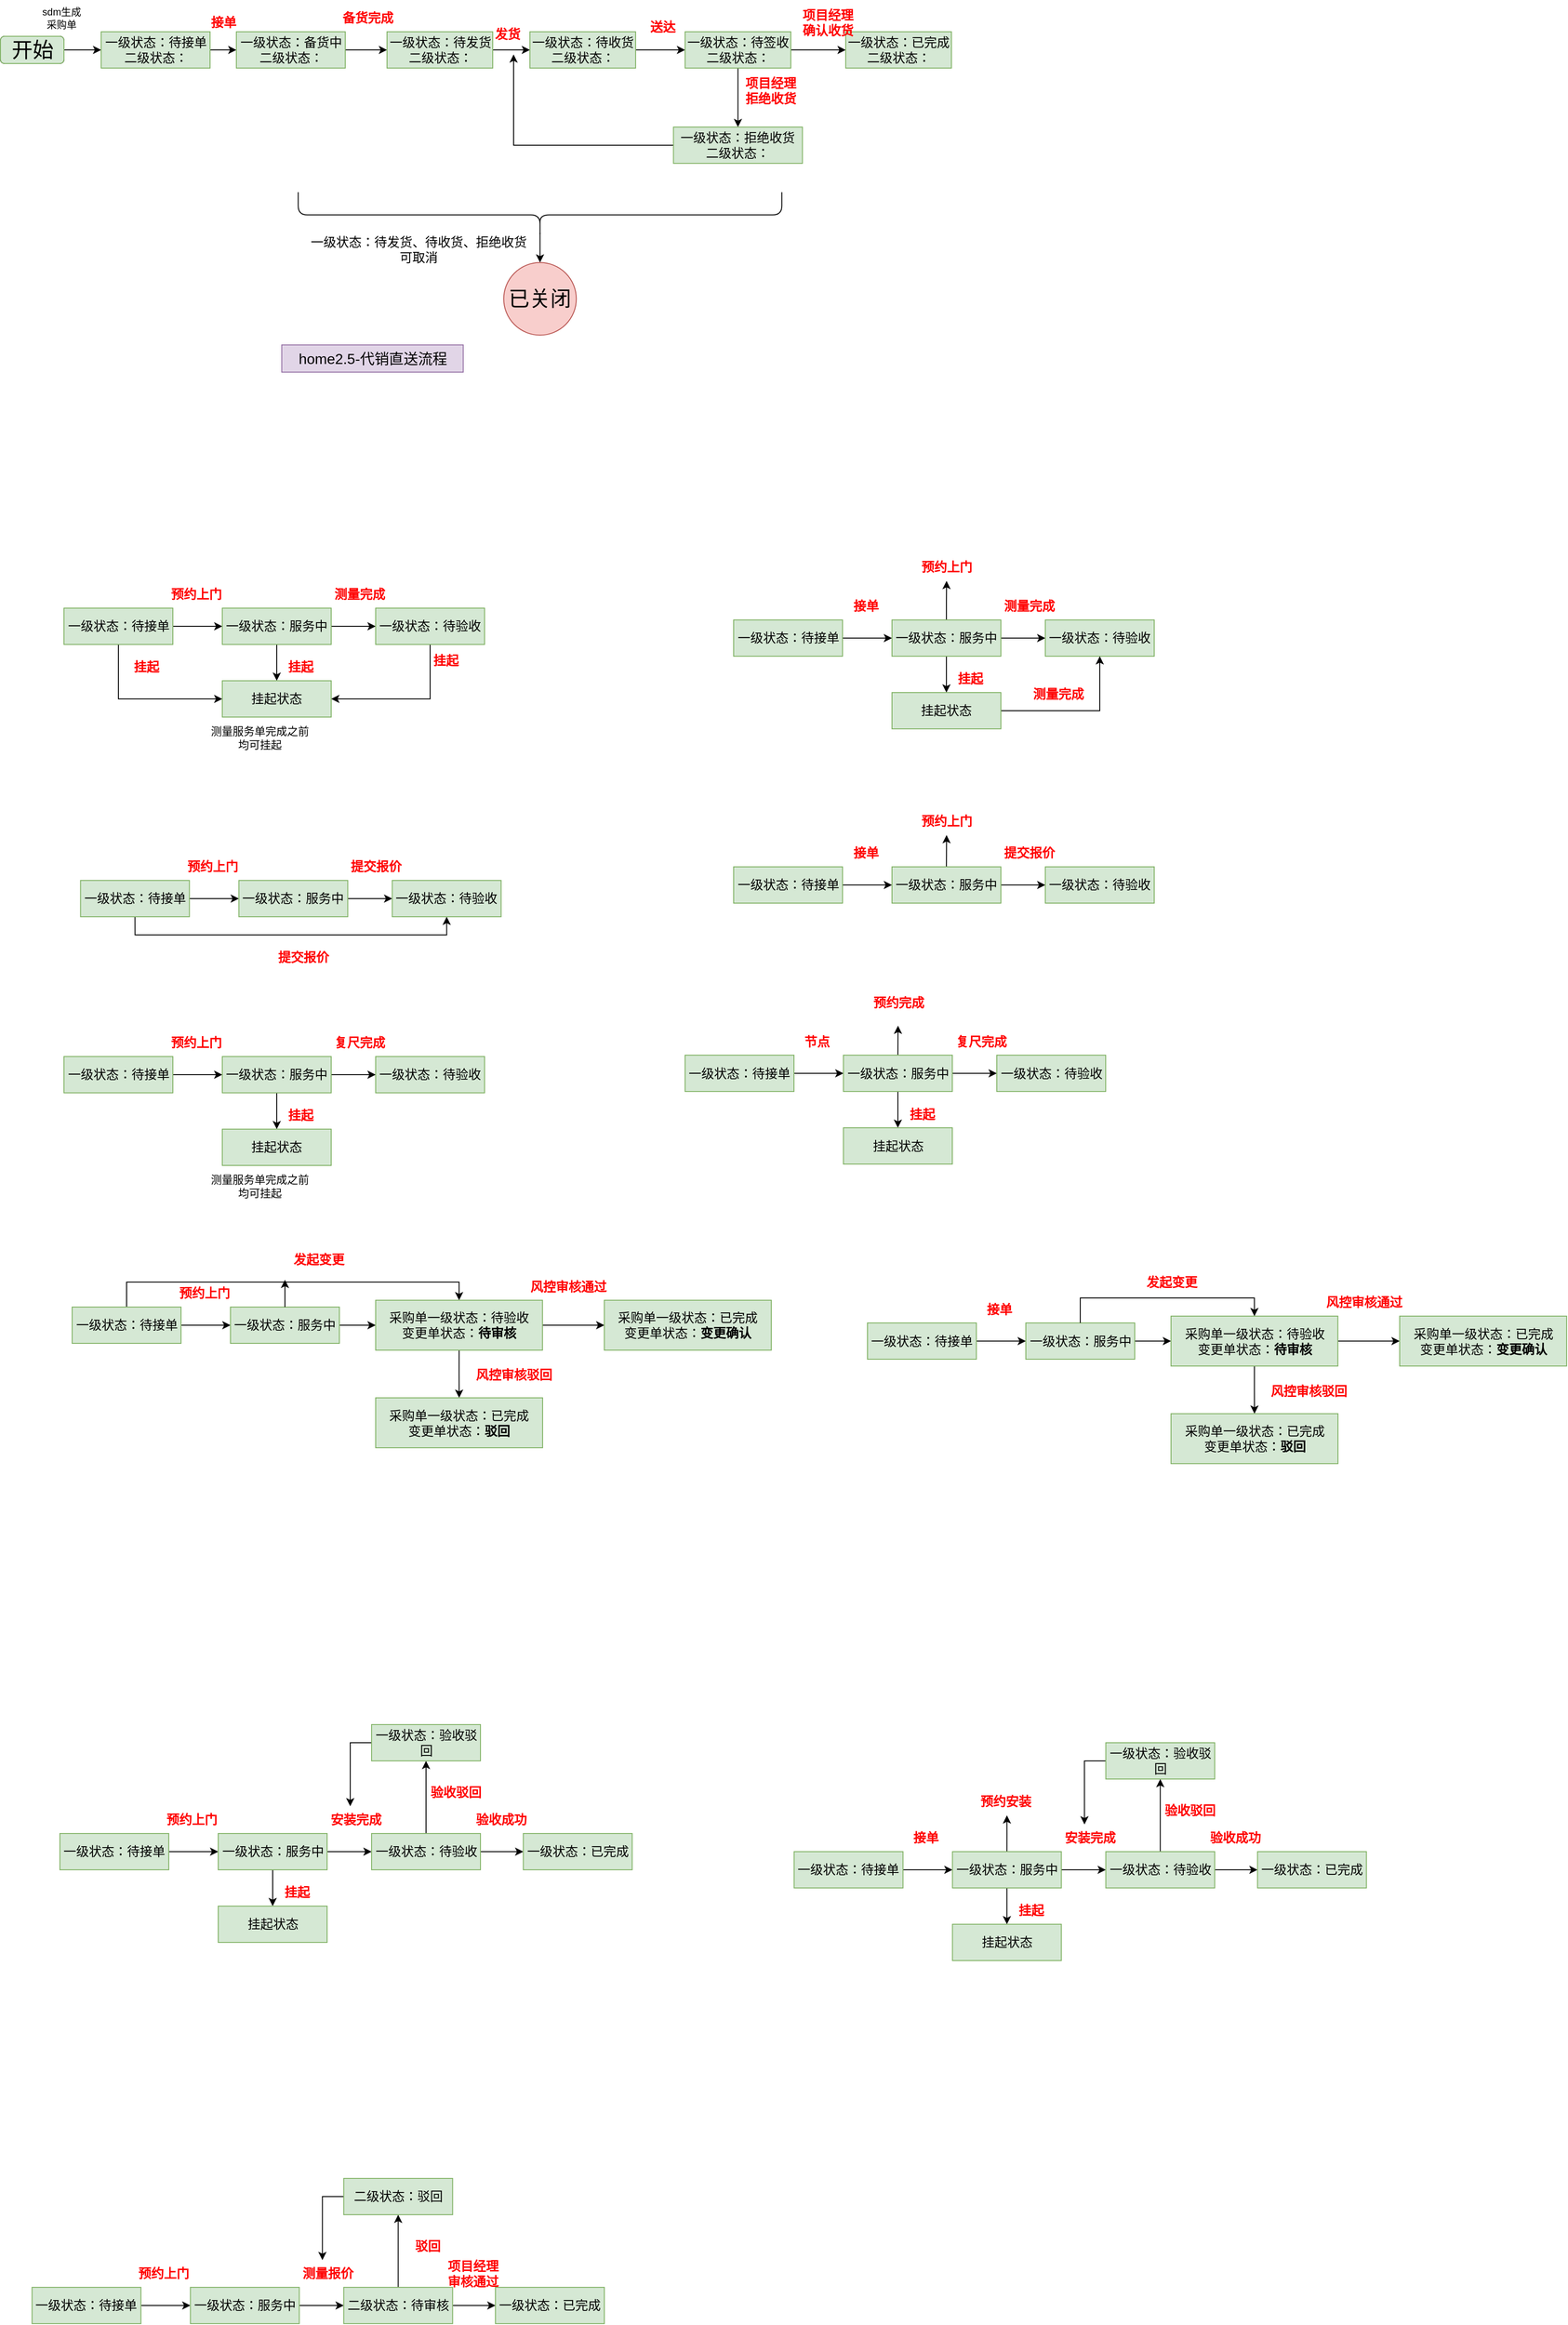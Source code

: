 <mxfile version="22.0.8" type="github">
  <diagram name="第 1 页" id="fag1-L5ulHnRwEk2MGX6">
    <mxGraphModel dx="2032" dy="-500" grid="1" gridSize="10" guides="1" tooltips="1" connect="1" arrows="1" fold="1" page="1" pageScale="1" pageWidth="827" pageHeight="1169" math="0" shadow="0">
      <root>
        <mxCell id="0" />
        <mxCell id="1" parent="0" />
        <mxCell id="21ydrOUmSF8WkzqlIm3v-1" style="edgeStyle=orthogonalEdgeStyle;rounded=0;orthogonalLoop=1;jettySize=auto;html=1;exitX=1;exitY=0.5;exitDx=0;exitDy=0;fontSize=23;" parent="1" source="21ydrOUmSF8WkzqlIm3v-2" target="21ydrOUmSF8WkzqlIm3v-17" edge="1">
          <mxGeometry relative="1" as="geometry">
            <mxPoint x="-105.5" y="2235" as="targetPoint" />
          </mxGeometry>
        </mxCell>
        <mxCell id="21ydrOUmSF8WkzqlIm3v-2" value="&lt;font style=&quot;font-size: 23px;&quot;&gt;开始&lt;/font&gt;" style="rounded=1;whiteSpace=wrap;html=1;" parent="1" vertex="1">
          <mxGeometry x="-205.5" y="2220" width="70" height="30" as="geometry" />
        </mxCell>
        <mxCell id="21ydrOUmSF8WkzqlIm3v-3" value="sdm生成&lt;br&gt;采购单" style="text;html=1;strokeColor=none;fillColor=none;align=center;verticalAlign=middle;whiteSpace=wrap;rounded=0;fontSize=11;" parent="1" vertex="1">
          <mxGeometry x="-168.25" y="2185" width="60" height="30" as="geometry" />
        </mxCell>
        <mxCell id="21ydrOUmSF8WkzqlIm3v-4" value="&lt;font color=&quot;#ff0000&quot; style=&quot;font-size: 14px;&quot;&gt;&lt;b&gt;接单&lt;/b&gt;&lt;/font&gt;" style="text;html=1;align=center;verticalAlign=middle;resizable=0;points=[];autosize=1;strokeColor=none;fillColor=none;fontSize=11;" parent="1" vertex="1">
          <mxGeometry x="14.5" y="2190" width="50" height="30" as="geometry" />
        </mxCell>
        <mxCell id="21ydrOUmSF8WkzqlIm3v-10" style="edgeStyle=orthogonalEdgeStyle;rounded=0;orthogonalLoop=1;jettySize=auto;html=1;exitX=0.1;exitY=0.5;exitDx=0;exitDy=0;exitPerimeter=0;entryX=0.5;entryY=0;entryDx=0;entryDy=0;fontSize=14;" parent="1" source="21ydrOUmSF8WkzqlIm3v-11" target="21ydrOUmSF8WkzqlIm3v-12" edge="1">
          <mxGeometry relative="1" as="geometry" />
        </mxCell>
        <mxCell id="21ydrOUmSF8WkzqlIm3v-11" value="" style="shape=curlyBracket;whiteSpace=wrap;html=1;rounded=1;fontSize=14;rotation=-90;" parent="1" vertex="1">
          <mxGeometry x="364.13" y="2150.25" width="50" height="533" as="geometry" />
        </mxCell>
        <mxCell id="21ydrOUmSF8WkzqlIm3v-12" value="已关闭" style="ellipse;whiteSpace=wrap;html=1;aspect=fixed;fontSize=23;fillColor=#f8cecc;strokeColor=#b85450;" parent="1" vertex="1">
          <mxGeometry x="349.13" y="2469.25" width="80" height="80" as="geometry" />
        </mxCell>
        <mxCell id="21ydrOUmSF8WkzqlIm3v-13" value="一级状态：待发货、待收货、拒绝收货&lt;br&gt;可取消" style="text;html=1;align=center;verticalAlign=middle;resizable=0;points=[];autosize=1;strokeColor=none;fillColor=none;fontSize=14;" parent="1" vertex="1">
          <mxGeometry x="124.5" y="2430" width="260" height="50" as="geometry" />
        </mxCell>
        <mxCell id="21ydrOUmSF8WkzqlIm3v-14" value="&lt;font style=&quot;font-size: 23px;&quot;&gt;开始&lt;/font&gt;" style="rounded=1;whiteSpace=wrap;html=1;fillColor=#d5e8d4;strokeColor=#82b366;" parent="1" vertex="1">
          <mxGeometry x="-205.5" y="2220" width="70" height="30" as="geometry" />
        </mxCell>
        <mxCell id="21ydrOUmSF8WkzqlIm3v-15" value="&lt;font style=&quot;font-size: 16px;&quot;&gt;home2.5-代销直送流程&lt;/font&gt;" style="text;html=1;strokeColor=#9673a6;fillColor=#e1d5e7;align=center;verticalAlign=middle;whiteSpace=wrap;rounded=0;" parent="1" vertex="1">
          <mxGeometry x="104.5" y="2560" width="200" height="30" as="geometry" />
        </mxCell>
        <mxCell id="21ydrOUmSF8WkzqlIm3v-16" style="edgeStyle=orthogonalEdgeStyle;rounded=0;orthogonalLoop=1;jettySize=auto;html=1;exitX=1;exitY=0.5;exitDx=0;exitDy=0;" parent="1" source="21ydrOUmSF8WkzqlIm3v-17" target="21ydrOUmSF8WkzqlIm3v-60" edge="1">
          <mxGeometry relative="1" as="geometry">
            <mxPoint x="54.25" y="2235" as="targetPoint" />
          </mxGeometry>
        </mxCell>
        <mxCell id="21ydrOUmSF8WkzqlIm3v-17" value="&lt;font style=&quot;font-size: 14px;&quot;&gt;一级状态：待接单&lt;br&gt;二级状态：&lt;/font&gt;" style="rounded=0;whiteSpace=wrap;html=1;fillColor=#d5e8d4;strokeColor=#82b366;" parent="1" vertex="1">
          <mxGeometry x="-94.5" y="2215" width="120" height="40" as="geometry" />
        </mxCell>
        <mxCell id="21ydrOUmSF8WkzqlIm3v-19" style="edgeStyle=orthogonalEdgeStyle;rounded=0;orthogonalLoop=1;jettySize=auto;html=1;" parent="1" source="21ydrOUmSF8WkzqlIm3v-60" target="21ydrOUmSF8WkzqlIm3v-23" edge="1">
          <mxGeometry relative="1" as="geometry">
            <mxPoint x="191.75" y="2235" as="sourcePoint" />
          </mxGeometry>
        </mxCell>
        <mxCell id="21ydrOUmSF8WkzqlIm3v-22" style="edgeStyle=orthogonalEdgeStyle;rounded=0;orthogonalLoop=1;jettySize=auto;html=1;exitX=1;exitY=0.5;exitDx=0;exitDy=0;" parent="1" source="21ydrOUmSF8WkzqlIm3v-23" target="21ydrOUmSF8WkzqlIm3v-25" edge="1">
          <mxGeometry relative="1" as="geometry" />
        </mxCell>
        <mxCell id="21ydrOUmSF8WkzqlIm3v-23" value="&lt;font style=&quot;font-size: 14px;&quot;&gt;一级状态：待发货&lt;br&gt;二级状态：&lt;/font&gt;" style="rounded=0;whiteSpace=wrap;html=1;fillColor=#d5e8d4;strokeColor=#82b366;" parent="1" vertex="1">
          <mxGeometry x="220.5" y="2215" width="116.5" height="40" as="geometry" />
        </mxCell>
        <mxCell id="21ydrOUmSF8WkzqlIm3v-24" style="edgeStyle=orthogonalEdgeStyle;rounded=0;orthogonalLoop=1;jettySize=auto;html=1;exitX=1;exitY=0.5;exitDx=0;exitDy=0;entryX=0;entryY=0.5;entryDx=0;entryDy=0;" parent="1" source="21ydrOUmSF8WkzqlIm3v-25" target="21ydrOUmSF8WkzqlIm3v-38" edge="1">
          <mxGeometry relative="1" as="geometry">
            <mxPoint x="528.63" y="2235" as="targetPoint" />
          </mxGeometry>
        </mxCell>
        <mxCell id="21ydrOUmSF8WkzqlIm3v-25" value="&lt;font style=&quot;font-size: 14px;&quot;&gt;一级状态：待收货&lt;br&gt;二级状态：&lt;/font&gt;" style="rounded=0;whiteSpace=wrap;html=1;fillColor=#d5e8d4;strokeColor=#82b366;" parent="1" vertex="1">
          <mxGeometry x="378" y="2215" width="116.5" height="40" as="geometry" />
        </mxCell>
        <mxCell id="21ydrOUmSF8WkzqlIm3v-27" value="&lt;font color=&quot;#ff0000&quot;&gt;&lt;span style=&quot;font-size: 14px;&quot;&gt;&lt;b&gt;发货&lt;/b&gt;&lt;/span&gt;&lt;/font&gt;" style="text;html=1;align=center;verticalAlign=middle;resizable=0;points=[];autosize=1;strokeColor=none;fillColor=none;fontSize=11;" parent="1" vertex="1">
          <mxGeometry x="328" y="2203" width="50" height="30" as="geometry" />
        </mxCell>
        <mxCell id="21ydrOUmSF8WkzqlIm3v-35" value="&lt;font color=&quot;#ff0000&quot;&gt;&lt;span style=&quot;font-size: 14px;&quot;&gt;&lt;b&gt;送达&lt;/b&gt;&lt;/span&gt;&lt;/font&gt;" style="text;html=1;align=center;verticalAlign=middle;resizable=0;points=[];autosize=1;strokeColor=none;fillColor=none;fontSize=11;" parent="1" vertex="1">
          <mxGeometry x="499" y="2195" width="50" height="30" as="geometry" />
        </mxCell>
        <mxCell id="21ydrOUmSF8WkzqlIm3v-36" style="edgeStyle=orthogonalEdgeStyle;rounded=0;orthogonalLoop=1;jettySize=auto;html=1;exitX=1;exitY=0.5;exitDx=0;exitDy=0;" parent="1" source="21ydrOUmSF8WkzqlIm3v-38" target="21ydrOUmSF8WkzqlIm3v-40" edge="1">
          <mxGeometry relative="1" as="geometry" />
        </mxCell>
        <mxCell id="21ydrOUmSF8WkzqlIm3v-37" style="edgeStyle=orthogonalEdgeStyle;rounded=0;orthogonalLoop=1;jettySize=auto;html=1;exitX=0.5;exitY=1;exitDx=0;exitDy=0;entryX=0.5;entryY=0;entryDx=0;entryDy=0;" parent="1" source="21ydrOUmSF8WkzqlIm3v-38" target="21ydrOUmSF8WkzqlIm3v-43" edge="1">
          <mxGeometry relative="1" as="geometry" />
        </mxCell>
        <mxCell id="21ydrOUmSF8WkzqlIm3v-38" value="&lt;font style=&quot;font-size: 14px;&quot;&gt;一级状态：待签收&lt;br&gt;二级状态：&lt;/font&gt;" style="rounded=0;whiteSpace=wrap;html=1;fillColor=#d5e8d4;strokeColor=#82b366;" parent="1" vertex="1">
          <mxGeometry x="549" y="2215" width="116.5" height="40" as="geometry" />
        </mxCell>
        <mxCell id="21ydrOUmSF8WkzqlIm3v-40" value="&lt;font style=&quot;font-size: 14px;&quot;&gt;一级状态：已完成&lt;br&gt;二级状态：&lt;/font&gt;" style="rounded=0;whiteSpace=wrap;html=1;fillColor=#d5e8d4;strokeColor=#82b366;" parent="1" vertex="1">
          <mxGeometry x="726" y="2215" width="116.5" height="40" as="geometry" />
        </mxCell>
        <mxCell id="21ydrOUmSF8WkzqlIm3v-41" value="&lt;font color=&quot;#ff0000&quot;&gt;&lt;span style=&quot;font-size: 14px;&quot;&gt;&lt;b&gt;项目经理&lt;br&gt;确认收货&lt;/b&gt;&lt;/span&gt;&lt;/font&gt;" style="text;html=1;align=center;verticalAlign=middle;resizable=0;points=[];autosize=1;strokeColor=none;fillColor=none;fontSize=11;" parent="1" vertex="1">
          <mxGeometry x="665.5" y="2180" width="80" height="50" as="geometry" />
        </mxCell>
        <mxCell id="21ydrOUmSF8WkzqlIm3v-42" style="edgeStyle=orthogonalEdgeStyle;rounded=0;orthogonalLoop=1;jettySize=auto;html=1;exitX=0;exitY=0.5;exitDx=0;exitDy=0;entryX=0.64;entryY=1.233;entryDx=0;entryDy=0;entryPerimeter=0;" parent="1" source="21ydrOUmSF8WkzqlIm3v-43" target="21ydrOUmSF8WkzqlIm3v-27" edge="1">
          <mxGeometry relative="1" as="geometry">
            <mxPoint x="360" y="2250" as="targetPoint" />
            <Array as="points">
              <mxPoint x="360" y="2340" />
            </Array>
          </mxGeometry>
        </mxCell>
        <mxCell id="21ydrOUmSF8WkzqlIm3v-43" value="&lt;font style=&quot;font-size: 14px;&quot;&gt;一级状态：拒绝收货&lt;br&gt;二级状态：&lt;/font&gt;" style="rounded=0;whiteSpace=wrap;html=1;fillColor=#d5e8d4;strokeColor=#82b366;" parent="1" vertex="1">
          <mxGeometry x="536.19" y="2320" width="142.12" height="40" as="geometry" />
        </mxCell>
        <mxCell id="21ydrOUmSF8WkzqlIm3v-44" value="&lt;font color=&quot;#ff0000&quot;&gt;&lt;span style=&quot;font-size: 14px;&quot;&gt;&lt;b&gt;项目经理&lt;br&gt;拒绝收货&lt;/b&gt;&lt;/span&gt;&lt;/font&gt;" style="text;html=1;align=center;verticalAlign=middle;resizable=0;points=[];autosize=1;strokeColor=none;fillColor=none;fontSize=11;" parent="1" vertex="1">
          <mxGeometry x="602.5" y="2255" width="80" height="50" as="geometry" />
        </mxCell>
        <mxCell id="21ydrOUmSF8WkzqlIm3v-60" value="&lt;font style=&quot;font-size: 14px;&quot;&gt;一级状态：备货中&lt;br&gt;二级状态：&lt;/font&gt;" style="rounded=0;whiteSpace=wrap;html=1;fillColor=#d5e8d4;strokeColor=#82b366;" parent="1" vertex="1">
          <mxGeometry x="54.5" y="2215" width="120" height="40" as="geometry" />
        </mxCell>
        <mxCell id="21ydrOUmSF8WkzqlIm3v-62" value="&lt;font color=&quot;#ff0000&quot; style=&quot;font-size: 14px;&quot;&gt;&lt;b&gt;备货完成&lt;/b&gt;&lt;/font&gt;" style="text;html=1;align=center;verticalAlign=middle;resizable=0;points=[];autosize=1;strokeColor=none;fillColor=none;fontSize=11;" parent="1" vertex="1">
          <mxGeometry x="159" y="2185" width="80" height="30" as="geometry" />
        </mxCell>
        <mxCell id="HBuUA2s1ag46Z8bn9MP2-5" style="edgeStyle=orthogonalEdgeStyle;rounded=0;orthogonalLoop=1;jettySize=auto;html=1;exitX=1;exitY=0.5;exitDx=0;exitDy=0;" parent="1" source="HBuUA2s1ag46Z8bn9MP2-2" target="HBuUA2s1ag46Z8bn9MP2-3" edge="1">
          <mxGeometry relative="1" as="geometry" />
        </mxCell>
        <mxCell id="HBuUA2s1ag46Z8bn9MP2-10" style="edgeStyle=orthogonalEdgeStyle;rounded=0;orthogonalLoop=1;jettySize=auto;html=1;exitX=0.5;exitY=1;exitDx=0;exitDy=0;entryX=0;entryY=0.5;entryDx=0;entryDy=0;" parent="1" source="HBuUA2s1ag46Z8bn9MP2-2" target="HBuUA2s1ag46Z8bn9MP2-9" edge="1">
          <mxGeometry relative="1" as="geometry" />
        </mxCell>
        <mxCell id="HBuUA2s1ag46Z8bn9MP2-2" value="&lt;font style=&quot;font-size: 14px;&quot;&gt;一级状态：待接单&lt;br&gt;&lt;/font&gt;" style="rounded=0;whiteSpace=wrap;html=1;fillColor=#d5e8d4;strokeColor=#82b366;" parent="1" vertex="1">
          <mxGeometry x="-135.5" y="2850" width="120" height="40" as="geometry" />
        </mxCell>
        <mxCell id="HBuUA2s1ag46Z8bn9MP2-8" style="edgeStyle=orthogonalEdgeStyle;rounded=0;orthogonalLoop=1;jettySize=auto;html=1;exitX=1;exitY=0.5;exitDx=0;exitDy=0;" parent="1" source="HBuUA2s1ag46Z8bn9MP2-3" target="HBuUA2s1ag46Z8bn9MP2-4" edge="1">
          <mxGeometry relative="1" as="geometry" />
        </mxCell>
        <mxCell id="HBuUA2s1ag46Z8bn9MP2-11" style="edgeStyle=orthogonalEdgeStyle;rounded=0;orthogonalLoop=1;jettySize=auto;html=1;exitX=0.5;exitY=1;exitDx=0;exitDy=0;entryX=0.5;entryY=0;entryDx=0;entryDy=0;" parent="1" source="HBuUA2s1ag46Z8bn9MP2-3" target="HBuUA2s1ag46Z8bn9MP2-9" edge="1">
          <mxGeometry relative="1" as="geometry" />
        </mxCell>
        <mxCell id="HBuUA2s1ag46Z8bn9MP2-3" value="&lt;font style=&quot;font-size: 14px;&quot;&gt;一级状态：服务中&lt;br&gt;&lt;/font&gt;" style="rounded=0;whiteSpace=wrap;html=1;fillColor=#d5e8d4;strokeColor=#82b366;" parent="1" vertex="1">
          <mxGeometry x="39" y="2850" width="120" height="40" as="geometry" />
        </mxCell>
        <mxCell id="HBuUA2s1ag46Z8bn9MP2-12" style="edgeStyle=orthogonalEdgeStyle;rounded=0;orthogonalLoop=1;jettySize=auto;html=1;exitX=0.5;exitY=1;exitDx=0;exitDy=0;entryX=1;entryY=0.5;entryDx=0;entryDy=0;" parent="1" source="HBuUA2s1ag46Z8bn9MP2-4" target="HBuUA2s1ag46Z8bn9MP2-9" edge="1">
          <mxGeometry relative="1" as="geometry" />
        </mxCell>
        <mxCell id="HBuUA2s1ag46Z8bn9MP2-4" value="&lt;font style=&quot;font-size: 14px;&quot;&gt;一级状态：待验收&lt;br&gt;&lt;/font&gt;" style="rounded=0;whiteSpace=wrap;html=1;fillColor=#d5e8d4;strokeColor=#82b366;" parent="1" vertex="1">
          <mxGeometry x="208" y="2850" width="120" height="40" as="geometry" />
        </mxCell>
        <mxCell id="HBuUA2s1ag46Z8bn9MP2-6" value="&lt;font color=&quot;#ff0000&quot; style=&quot;font-size: 14px;&quot;&gt;&lt;b&gt;预约上门&lt;/b&gt;&lt;/font&gt;" style="text;html=1;align=center;verticalAlign=middle;resizable=0;points=[];autosize=1;strokeColor=none;fillColor=none;fontSize=11;" parent="1" vertex="1">
          <mxGeometry x="-30.5" y="2820" width="80" height="30" as="geometry" />
        </mxCell>
        <mxCell id="HBuUA2s1ag46Z8bn9MP2-7" value="&lt;font color=&quot;#ff0000&quot; style=&quot;font-size: 14px;&quot;&gt;&lt;b&gt;测量完成&lt;/b&gt;&lt;/font&gt;" style="text;html=1;align=center;verticalAlign=middle;resizable=0;points=[];autosize=1;strokeColor=none;fillColor=none;fontSize=11;" parent="1" vertex="1">
          <mxGeometry x="150" y="2820" width="80" height="30" as="geometry" />
        </mxCell>
        <mxCell id="HBuUA2s1ag46Z8bn9MP2-9" value="&lt;font style=&quot;font-size: 14px;&quot;&gt;挂起状态&lt;br&gt;&lt;/font&gt;" style="rounded=0;whiteSpace=wrap;html=1;fillColor=#d5e8d4;strokeColor=#82b366;" parent="1" vertex="1">
          <mxGeometry x="39" y="2930" width="120" height="40" as="geometry" />
        </mxCell>
        <mxCell id="HBuUA2s1ag46Z8bn9MP2-13" value="测量服务单完成之前&lt;br&gt;均可挂起" style="text;html=1;align=center;verticalAlign=middle;resizable=0;points=[];autosize=1;strokeColor=none;fillColor=none;" parent="1" vertex="1">
          <mxGeometry x="15" y="2973" width="130" height="40" as="geometry" />
        </mxCell>
        <mxCell id="HBuUA2s1ag46Z8bn9MP2-14" value="&lt;font color=&quot;#ff0000&quot; style=&quot;font-size: 14px;&quot;&gt;&lt;b&gt;挂起&lt;/b&gt;&lt;/font&gt;" style="text;html=1;align=center;verticalAlign=middle;resizable=0;points=[];autosize=1;strokeColor=none;fillColor=none;fontSize=11;" parent="1" vertex="1">
          <mxGeometry x="-70" y="2900" width="50" height="30" as="geometry" />
        </mxCell>
        <mxCell id="HBuUA2s1ag46Z8bn9MP2-16" value="&lt;font color=&quot;#ff0000&quot; style=&quot;font-size: 14px;&quot;&gt;&lt;b&gt;挂起&lt;/b&gt;&lt;/font&gt;" style="text;html=1;align=center;verticalAlign=middle;resizable=0;points=[];autosize=1;strokeColor=none;fillColor=none;fontSize=11;" parent="1" vertex="1">
          <mxGeometry x="100" y="2900" width="50" height="30" as="geometry" />
        </mxCell>
        <mxCell id="HBuUA2s1ag46Z8bn9MP2-17" value="&lt;font color=&quot;#ff0000&quot; style=&quot;font-size: 14px;&quot;&gt;&lt;b&gt;挂起&lt;/b&gt;&lt;/font&gt;" style="text;html=1;align=center;verticalAlign=middle;resizable=0;points=[];autosize=1;strokeColor=none;fillColor=none;fontSize=11;" parent="1" vertex="1">
          <mxGeometry x="260" y="2893" width="50" height="30" as="geometry" />
        </mxCell>
        <mxCell id="HBuUA2s1ag46Z8bn9MP2-18" style="edgeStyle=orthogonalEdgeStyle;rounded=0;orthogonalLoop=1;jettySize=auto;html=1;exitX=1;exitY=0.5;exitDx=0;exitDy=0;" parent="1" source="HBuUA2s1ag46Z8bn9MP2-20" target="HBuUA2s1ag46Z8bn9MP2-23" edge="1">
          <mxGeometry relative="1" as="geometry" />
        </mxCell>
        <mxCell id="HBuUA2s1ag46Z8bn9MP2-33" style="edgeStyle=orthogonalEdgeStyle;rounded=0;orthogonalLoop=1;jettySize=auto;html=1;exitX=0.5;exitY=1;exitDx=0;exitDy=0;entryX=0.5;entryY=1;entryDx=0;entryDy=0;" parent="1" source="HBuUA2s1ag46Z8bn9MP2-20" target="HBuUA2s1ag46Z8bn9MP2-25" edge="1">
          <mxGeometry relative="1" as="geometry" />
        </mxCell>
        <mxCell id="HBuUA2s1ag46Z8bn9MP2-20" value="&lt;font style=&quot;font-size: 14px;&quot;&gt;一级状态：待接单&lt;br&gt;&lt;/font&gt;" style="rounded=0;whiteSpace=wrap;html=1;fillColor=#d5e8d4;strokeColor=#82b366;" parent="1" vertex="1">
          <mxGeometry x="-117.25" y="3150" width="120" height="40" as="geometry" />
        </mxCell>
        <mxCell id="HBuUA2s1ag46Z8bn9MP2-21" style="edgeStyle=orthogonalEdgeStyle;rounded=0;orthogonalLoop=1;jettySize=auto;html=1;exitX=1;exitY=0.5;exitDx=0;exitDy=0;" parent="1" source="HBuUA2s1ag46Z8bn9MP2-23" target="HBuUA2s1ag46Z8bn9MP2-25" edge="1">
          <mxGeometry relative="1" as="geometry" />
        </mxCell>
        <mxCell id="HBuUA2s1ag46Z8bn9MP2-23" value="&lt;font style=&quot;font-size: 14px;&quot;&gt;一级状态：服务中&lt;br&gt;&lt;/font&gt;" style="rounded=0;whiteSpace=wrap;html=1;fillColor=#d5e8d4;strokeColor=#82b366;" parent="1" vertex="1">
          <mxGeometry x="57.25" y="3150" width="120" height="40" as="geometry" />
        </mxCell>
        <mxCell id="HBuUA2s1ag46Z8bn9MP2-25" value="&lt;font style=&quot;font-size: 14px;&quot;&gt;一级状态：待验收&lt;br&gt;&lt;/font&gt;" style="rounded=0;whiteSpace=wrap;html=1;fillColor=#d5e8d4;strokeColor=#82b366;" parent="1" vertex="1">
          <mxGeometry x="226.25" y="3150" width="120" height="40" as="geometry" />
        </mxCell>
        <mxCell id="HBuUA2s1ag46Z8bn9MP2-26" value="&lt;font color=&quot;#ff0000&quot; style=&quot;font-size: 14px;&quot;&gt;&lt;b&gt;预约上门&lt;/b&gt;&lt;/font&gt;" style="text;html=1;align=center;verticalAlign=middle;resizable=0;points=[];autosize=1;strokeColor=none;fillColor=none;fontSize=11;" parent="1" vertex="1">
          <mxGeometry x="-12.25" y="3120" width="80" height="30" as="geometry" />
        </mxCell>
        <mxCell id="HBuUA2s1ag46Z8bn9MP2-27" value="&lt;font color=&quot;#ff0000&quot; style=&quot;font-size: 14px;&quot;&gt;&lt;b&gt;提交报价&lt;/b&gt;&lt;/font&gt;" style="text;html=1;align=center;verticalAlign=middle;resizable=0;points=[];autosize=1;strokeColor=none;fillColor=none;fontSize=11;" parent="1" vertex="1">
          <mxGeometry x="168.25" y="3120" width="80" height="30" as="geometry" />
        </mxCell>
        <mxCell id="HBuUA2s1ag46Z8bn9MP2-34" value="&lt;font color=&quot;#ff0000&quot; style=&quot;font-size: 14px;&quot;&gt;&lt;b&gt;提交报价&lt;/b&gt;&lt;/font&gt;" style="text;html=1;align=center;verticalAlign=middle;resizable=0;points=[];autosize=1;strokeColor=none;fillColor=none;fontSize=11;" parent="1" vertex="1">
          <mxGeometry x="88.25" y="3220" width="80" height="30" as="geometry" />
        </mxCell>
        <mxCell id="HBuUA2s1ag46Z8bn9MP2-35" style="edgeStyle=orthogonalEdgeStyle;rounded=0;orthogonalLoop=1;jettySize=auto;html=1;exitX=1;exitY=0.5;exitDx=0;exitDy=0;" parent="1" source="HBuUA2s1ag46Z8bn9MP2-37" target="HBuUA2s1ag46Z8bn9MP2-40" edge="1">
          <mxGeometry relative="1" as="geometry" />
        </mxCell>
        <mxCell id="HBuUA2s1ag46Z8bn9MP2-37" value="&lt;font style=&quot;font-size: 14px;&quot;&gt;一级状态：待接单&lt;br&gt;&lt;/font&gt;" style="rounded=0;whiteSpace=wrap;html=1;fillColor=#d5e8d4;strokeColor=#82b366;" parent="1" vertex="1">
          <mxGeometry x="-135.5" y="3344" width="120" height="40" as="geometry" />
        </mxCell>
        <mxCell id="HBuUA2s1ag46Z8bn9MP2-38" style="edgeStyle=orthogonalEdgeStyle;rounded=0;orthogonalLoop=1;jettySize=auto;html=1;exitX=1;exitY=0.5;exitDx=0;exitDy=0;" parent="1" source="HBuUA2s1ag46Z8bn9MP2-40" target="HBuUA2s1ag46Z8bn9MP2-42" edge="1">
          <mxGeometry relative="1" as="geometry" />
        </mxCell>
        <mxCell id="HBuUA2s1ag46Z8bn9MP2-39" style="edgeStyle=orthogonalEdgeStyle;rounded=0;orthogonalLoop=1;jettySize=auto;html=1;exitX=0.5;exitY=1;exitDx=0;exitDy=0;entryX=0.5;entryY=0;entryDx=0;entryDy=0;" parent="1" source="HBuUA2s1ag46Z8bn9MP2-40" target="HBuUA2s1ag46Z8bn9MP2-45" edge="1">
          <mxGeometry relative="1" as="geometry" />
        </mxCell>
        <mxCell id="HBuUA2s1ag46Z8bn9MP2-40" value="&lt;font style=&quot;font-size: 14px;&quot;&gt;一级状态：服务中&lt;br&gt;&lt;/font&gt;" style="rounded=0;whiteSpace=wrap;html=1;fillColor=#d5e8d4;strokeColor=#82b366;" parent="1" vertex="1">
          <mxGeometry x="39" y="3344" width="120" height="40" as="geometry" />
        </mxCell>
        <mxCell id="HBuUA2s1ag46Z8bn9MP2-42" value="&lt;font style=&quot;font-size: 14px;&quot;&gt;一级状态：待验收&lt;br&gt;&lt;/font&gt;" style="rounded=0;whiteSpace=wrap;html=1;fillColor=#d5e8d4;strokeColor=#82b366;" parent="1" vertex="1">
          <mxGeometry x="208" y="3344" width="120" height="40" as="geometry" />
        </mxCell>
        <mxCell id="HBuUA2s1ag46Z8bn9MP2-43" value="&lt;font color=&quot;#ff0000&quot; style=&quot;font-size: 14px;&quot;&gt;&lt;b&gt;预约上门&lt;/b&gt;&lt;/font&gt;" style="text;html=1;align=center;verticalAlign=middle;resizable=0;points=[];autosize=1;strokeColor=none;fillColor=none;fontSize=11;" parent="1" vertex="1">
          <mxGeometry x="-30.5" y="3314" width="80" height="30" as="geometry" />
        </mxCell>
        <mxCell id="HBuUA2s1ag46Z8bn9MP2-44" value="&lt;font color=&quot;#ff0000&quot; style=&quot;font-size: 14px;&quot;&gt;&lt;b&gt;复尺完成&lt;/b&gt;&lt;/font&gt;" style="text;html=1;align=center;verticalAlign=middle;resizable=0;points=[];autosize=1;strokeColor=none;fillColor=none;fontSize=11;" parent="1" vertex="1">
          <mxGeometry x="150" y="3314" width="80" height="30" as="geometry" />
        </mxCell>
        <mxCell id="HBuUA2s1ag46Z8bn9MP2-45" value="&lt;font style=&quot;font-size: 14px;&quot;&gt;挂起状态&lt;br&gt;&lt;/font&gt;" style="rounded=0;whiteSpace=wrap;html=1;fillColor=#d5e8d4;strokeColor=#82b366;" parent="1" vertex="1">
          <mxGeometry x="39" y="3424" width="120" height="40" as="geometry" />
        </mxCell>
        <mxCell id="HBuUA2s1ag46Z8bn9MP2-46" value="测量服务单完成之前&lt;br&gt;均可挂起" style="text;html=1;align=center;verticalAlign=middle;resizable=0;points=[];autosize=1;strokeColor=none;fillColor=none;" parent="1" vertex="1">
          <mxGeometry x="15" y="3467" width="130" height="40" as="geometry" />
        </mxCell>
        <mxCell id="HBuUA2s1ag46Z8bn9MP2-48" value="&lt;font color=&quot;#ff0000&quot; style=&quot;font-size: 14px;&quot;&gt;&lt;b&gt;挂起&lt;/b&gt;&lt;/font&gt;" style="text;html=1;align=center;verticalAlign=middle;resizable=0;points=[];autosize=1;strokeColor=none;fillColor=none;fontSize=11;" parent="1" vertex="1">
          <mxGeometry x="100" y="3394" width="50" height="30" as="geometry" />
        </mxCell>
        <mxCell id="HBuUA2s1ag46Z8bn9MP2-50" style="edgeStyle=orthogonalEdgeStyle;rounded=0;orthogonalLoop=1;jettySize=auto;html=1;exitX=1;exitY=0.5;exitDx=0;exitDy=0;" parent="1" source="HBuUA2s1ag46Z8bn9MP2-52" target="HBuUA2s1ag46Z8bn9MP2-55" edge="1">
          <mxGeometry relative="1" as="geometry" />
        </mxCell>
        <mxCell id="aJJcl4qHVTw4XykXd0UL-46" style="edgeStyle=orthogonalEdgeStyle;rounded=0;orthogonalLoop=1;jettySize=auto;html=1;exitX=0.5;exitY=0;exitDx=0;exitDy=0;entryX=0.5;entryY=0;entryDx=0;entryDy=0;" edge="1" parent="1" source="HBuUA2s1ag46Z8bn9MP2-52" target="HBuUA2s1ag46Z8bn9MP2-57">
          <mxGeometry relative="1" as="geometry" />
        </mxCell>
        <mxCell id="HBuUA2s1ag46Z8bn9MP2-52" value="&lt;font style=&quot;font-size: 14px;&quot;&gt;一级状态：待接单&lt;br&gt;&lt;/font&gt;" style="rounded=0;whiteSpace=wrap;html=1;fillColor=#d5e8d4;strokeColor=#82b366;" parent="1" vertex="1">
          <mxGeometry x="-126.5" y="3620" width="120" height="40" as="geometry" />
        </mxCell>
        <mxCell id="HBuUA2s1ag46Z8bn9MP2-53" style="edgeStyle=orthogonalEdgeStyle;rounded=0;orthogonalLoop=1;jettySize=auto;html=1;exitX=1;exitY=0.5;exitDx=0;exitDy=0;" parent="1" source="HBuUA2s1ag46Z8bn9MP2-55" target="HBuUA2s1ag46Z8bn9MP2-57" edge="1">
          <mxGeometry relative="1" as="geometry" />
        </mxCell>
        <mxCell id="HBuUA2s1ag46Z8bn9MP2-55" value="&lt;font style=&quot;font-size: 14px;&quot;&gt;一级状态：服务中&lt;br&gt;&lt;/font&gt;" style="rounded=0;whiteSpace=wrap;html=1;fillColor=#d5e8d4;strokeColor=#82b366;" parent="1" vertex="1">
          <mxGeometry x="48" y="3620" width="120" height="40" as="geometry" />
        </mxCell>
        <mxCell id="HBuUA2s1ag46Z8bn9MP2-66" style="edgeStyle=orthogonalEdgeStyle;rounded=0;orthogonalLoop=1;jettySize=auto;html=1;exitX=1;exitY=0.5;exitDx=0;exitDy=0;" parent="1" source="HBuUA2s1ag46Z8bn9MP2-57" target="HBuUA2s1ag46Z8bn9MP2-65" edge="1">
          <mxGeometry relative="1" as="geometry" />
        </mxCell>
        <mxCell id="HBuUA2s1ag46Z8bn9MP2-70" style="edgeStyle=orthogonalEdgeStyle;rounded=0;orthogonalLoop=1;jettySize=auto;html=1;exitX=0.5;exitY=1;exitDx=0;exitDy=0;" parent="1" source="HBuUA2s1ag46Z8bn9MP2-57" target="HBuUA2s1ag46Z8bn9MP2-68" edge="1">
          <mxGeometry relative="1" as="geometry" />
        </mxCell>
        <mxCell id="HBuUA2s1ag46Z8bn9MP2-57" value="&lt;font style=&quot;font-size: 14px;&quot;&gt;采购单一级状态：待验收&lt;br&gt;变更单状态：&lt;b&gt;待审核&lt;/b&gt;&lt;br&gt;&lt;/font&gt;" style="rounded=0;whiteSpace=wrap;html=1;fillColor=#d5e8d4;strokeColor=#82b366;" parent="1" vertex="1">
          <mxGeometry x="208" y="3612.5" width="183.87" height="55" as="geometry" />
        </mxCell>
        <mxCell id="HBuUA2s1ag46Z8bn9MP2-58" value="&lt;font color=&quot;#ff0000&quot; style=&quot;font-size: 14px;&quot;&gt;&lt;b&gt;预约上门&lt;/b&gt;&lt;/font&gt;" style="text;html=1;align=center;verticalAlign=middle;resizable=0;points=[];autosize=1;strokeColor=none;fillColor=none;fontSize=11;" parent="1" vertex="1">
          <mxGeometry x="-21.5" y="3590" width="80" height="30" as="geometry" />
        </mxCell>
        <mxCell id="HBuUA2s1ag46Z8bn9MP2-59" value="&lt;font color=&quot;#ff0000&quot;&gt;&lt;span style=&quot;font-size: 14px;&quot;&gt;&lt;b&gt;发起变更&lt;/b&gt;&lt;/span&gt;&lt;/font&gt;" style="text;html=1;align=center;verticalAlign=middle;resizable=0;points=[];autosize=1;strokeColor=none;fillColor=none;fontSize=11;" parent="1" vertex="1">
          <mxGeometry x="104.5" y="3552.5" width="80" height="30" as="geometry" />
        </mxCell>
        <mxCell id="HBuUA2s1ag46Z8bn9MP2-65" value="&lt;font style=&quot;font-size: 14px;&quot;&gt;采购单一级状态：已完成&lt;br&gt;变更单状态：&lt;b&gt;变更确认&lt;/b&gt;&lt;br&gt;&lt;/font&gt;" style="rounded=0;whiteSpace=wrap;html=1;fillColor=#d5e8d4;strokeColor=#82b366;" parent="1" vertex="1">
          <mxGeometry x="460" y="3612.5" width="184" height="55" as="geometry" />
        </mxCell>
        <mxCell id="HBuUA2s1ag46Z8bn9MP2-67" value="&lt;font color=&quot;#ff0000&quot;&gt;&lt;span style=&quot;font-size: 14px;&quot;&gt;&lt;b&gt;风控审核通过&lt;/b&gt;&lt;/span&gt;&lt;/font&gt;" style="text;html=1;align=center;verticalAlign=middle;resizable=0;points=[];autosize=1;strokeColor=none;fillColor=none;fontSize=11;" parent="1" vertex="1">
          <mxGeometry x="365" y="3582.5" width="110" height="30" as="geometry" />
        </mxCell>
        <mxCell id="HBuUA2s1ag46Z8bn9MP2-68" value="&lt;font style=&quot;font-size: 14px;&quot;&gt;采购单一级状态：已完成&lt;br&gt;变更单状态：&lt;b&gt;驳回&lt;/b&gt;&lt;br&gt;&lt;/font&gt;" style="rounded=0;whiteSpace=wrap;html=1;fillColor=#d5e8d4;strokeColor=#82b366;" parent="1" vertex="1">
          <mxGeometry x="208" y="3720" width="184" height="55" as="geometry" />
        </mxCell>
        <mxCell id="HBuUA2s1ag46Z8bn9MP2-69" value="&lt;font color=&quot;#ff0000&quot;&gt;&lt;span style=&quot;font-size: 14px;&quot;&gt;&lt;b&gt;风控审核驳回&lt;/b&gt;&lt;/span&gt;&lt;/font&gt;" style="text;html=1;align=center;verticalAlign=middle;resizable=0;points=[];autosize=1;strokeColor=none;fillColor=none;fontSize=11;" parent="1" vertex="1">
          <mxGeometry x="304.5" y="3680" width="110" height="30" as="geometry" />
        </mxCell>
        <mxCell id="iwFN-iDpUeMbcUgW9qKc-1" style="edgeStyle=orthogonalEdgeStyle;rounded=0;orthogonalLoop=1;jettySize=auto;html=1;exitX=1;exitY=0.5;exitDx=0;exitDy=0;" parent="1" source="iwFN-iDpUeMbcUgW9qKc-3" target="iwFN-iDpUeMbcUgW9qKc-6" edge="1">
          <mxGeometry relative="1" as="geometry" />
        </mxCell>
        <mxCell id="iwFN-iDpUeMbcUgW9qKc-3" value="&lt;font style=&quot;font-size: 14px;&quot;&gt;一级状态：待接单&lt;br&gt;&lt;/font&gt;" style="rounded=0;whiteSpace=wrap;html=1;fillColor=#d5e8d4;strokeColor=#82b366;" parent="1" vertex="1">
          <mxGeometry x="-140" y="4200" width="120" height="40" as="geometry" />
        </mxCell>
        <mxCell id="iwFN-iDpUeMbcUgW9qKc-4" style="edgeStyle=orthogonalEdgeStyle;rounded=0;orthogonalLoop=1;jettySize=auto;html=1;exitX=1;exitY=0.5;exitDx=0;exitDy=0;" parent="1" source="iwFN-iDpUeMbcUgW9qKc-6" target="iwFN-iDpUeMbcUgW9qKc-8" edge="1">
          <mxGeometry relative="1" as="geometry" />
        </mxCell>
        <mxCell id="iwFN-iDpUeMbcUgW9qKc-5" style="edgeStyle=orthogonalEdgeStyle;rounded=0;orthogonalLoop=1;jettySize=auto;html=1;exitX=0.5;exitY=1;exitDx=0;exitDy=0;entryX=0.5;entryY=0;entryDx=0;entryDy=0;" parent="1" source="iwFN-iDpUeMbcUgW9qKc-6" target="iwFN-iDpUeMbcUgW9qKc-11" edge="1">
          <mxGeometry relative="1" as="geometry" />
        </mxCell>
        <mxCell id="iwFN-iDpUeMbcUgW9qKc-6" value="&lt;font style=&quot;font-size: 14px;&quot;&gt;一级状态：服务中&lt;br&gt;&lt;/font&gt;" style="rounded=0;whiteSpace=wrap;html=1;fillColor=#d5e8d4;strokeColor=#82b366;" parent="1" vertex="1">
          <mxGeometry x="34.5" y="4200" width="120" height="40" as="geometry" />
        </mxCell>
        <mxCell id="iwFN-iDpUeMbcUgW9qKc-17" style="edgeStyle=orthogonalEdgeStyle;rounded=0;orthogonalLoop=1;jettySize=auto;html=1;exitX=1;exitY=0.5;exitDx=0;exitDy=0;" parent="1" source="iwFN-iDpUeMbcUgW9qKc-8" target="iwFN-iDpUeMbcUgW9qKc-16" edge="1">
          <mxGeometry relative="1" as="geometry" />
        </mxCell>
        <mxCell id="iwFN-iDpUeMbcUgW9qKc-22" style="edgeStyle=orthogonalEdgeStyle;rounded=0;orthogonalLoop=1;jettySize=auto;html=1;exitX=0.5;exitY=0;exitDx=0;exitDy=0;" parent="1" source="iwFN-iDpUeMbcUgW9qKc-8" target="iwFN-iDpUeMbcUgW9qKc-19" edge="1">
          <mxGeometry relative="1" as="geometry" />
        </mxCell>
        <mxCell id="iwFN-iDpUeMbcUgW9qKc-8" value="&lt;font style=&quot;font-size: 14px;&quot;&gt;一级状态：待验收&lt;br&gt;&lt;/font&gt;" style="rounded=0;whiteSpace=wrap;html=1;fillColor=#d5e8d4;strokeColor=#82b366;" parent="1" vertex="1">
          <mxGeometry x="203.5" y="4200" width="120" height="40" as="geometry" />
        </mxCell>
        <mxCell id="iwFN-iDpUeMbcUgW9qKc-9" value="&lt;font color=&quot;#ff0000&quot; style=&quot;font-size: 14px;&quot;&gt;&lt;b&gt;预约上门&lt;/b&gt;&lt;/font&gt;" style="text;html=1;align=center;verticalAlign=middle;resizable=0;points=[];autosize=1;strokeColor=none;fillColor=none;fontSize=11;" parent="1" vertex="1">
          <mxGeometry x="-35" y="4170" width="80" height="30" as="geometry" />
        </mxCell>
        <mxCell id="iwFN-iDpUeMbcUgW9qKc-10" value="&lt;font color=&quot;#ff0000&quot;&gt;&lt;span style=&quot;font-size: 14px;&quot;&gt;&lt;b&gt;安装完成&lt;/b&gt;&lt;/span&gt;&lt;/font&gt;" style="text;html=1;align=center;verticalAlign=middle;resizable=0;points=[];autosize=1;strokeColor=none;fillColor=none;fontSize=11;" parent="1" vertex="1">
          <mxGeometry x="145.5" y="4170" width="80" height="30" as="geometry" />
        </mxCell>
        <mxCell id="iwFN-iDpUeMbcUgW9qKc-11" value="&lt;font style=&quot;font-size: 14px;&quot;&gt;挂起状态&lt;br&gt;&lt;/font&gt;" style="rounded=0;whiteSpace=wrap;html=1;fillColor=#d5e8d4;strokeColor=#82b366;" parent="1" vertex="1">
          <mxGeometry x="34.5" y="4280" width="120" height="40" as="geometry" />
        </mxCell>
        <mxCell id="iwFN-iDpUeMbcUgW9qKc-14" value="&lt;font color=&quot;#ff0000&quot; style=&quot;font-size: 14px;&quot;&gt;&lt;b&gt;挂起&lt;/b&gt;&lt;/font&gt;" style="text;html=1;align=center;verticalAlign=middle;resizable=0;points=[];autosize=1;strokeColor=none;fillColor=none;fontSize=11;" parent="1" vertex="1">
          <mxGeometry x="95.5" y="4250" width="50" height="30" as="geometry" />
        </mxCell>
        <mxCell id="iwFN-iDpUeMbcUgW9qKc-16" value="&lt;font style=&quot;font-size: 14px;&quot;&gt;一级状态：已完成&lt;br&gt;&lt;/font&gt;" style="rounded=0;whiteSpace=wrap;html=1;fillColor=#d5e8d4;strokeColor=#82b366;" parent="1" vertex="1">
          <mxGeometry x="370.69" y="4200" width="120" height="40" as="geometry" />
        </mxCell>
        <mxCell id="iwFN-iDpUeMbcUgW9qKc-18" value="&lt;font color=&quot;#ff0000&quot;&gt;&lt;span style=&quot;font-size: 14px;&quot;&gt;&lt;b&gt;验收成功&lt;/b&gt;&lt;/span&gt;&lt;/font&gt;" style="text;html=1;align=center;verticalAlign=middle;resizable=0;points=[];autosize=1;strokeColor=none;fillColor=none;fontSize=11;" parent="1" vertex="1">
          <mxGeometry x="305.5" y="4170" width="80" height="30" as="geometry" />
        </mxCell>
        <mxCell id="iwFN-iDpUeMbcUgW9qKc-23" style="edgeStyle=orthogonalEdgeStyle;rounded=0;orthogonalLoop=1;jettySize=auto;html=1;exitX=0;exitY=0.5;exitDx=0;exitDy=0;entryX=0.431;entryY=0;entryDx=0;entryDy=0;entryPerimeter=0;" parent="1" source="iwFN-iDpUeMbcUgW9qKc-19" target="iwFN-iDpUeMbcUgW9qKc-10" edge="1">
          <mxGeometry relative="1" as="geometry" />
        </mxCell>
        <mxCell id="iwFN-iDpUeMbcUgW9qKc-19" value="&lt;font style=&quot;font-size: 14px;&quot;&gt;一级状态：验收驳回&lt;br&gt;&lt;/font&gt;" style="rounded=0;whiteSpace=wrap;html=1;fillColor=#d5e8d4;strokeColor=#82b366;" parent="1" vertex="1">
          <mxGeometry x="203.5" y="4080" width="120" height="40" as="geometry" />
        </mxCell>
        <mxCell id="iwFN-iDpUeMbcUgW9qKc-21" value="&lt;font color=&quot;#ff0000&quot;&gt;&lt;span style=&quot;font-size: 14px;&quot;&gt;&lt;b&gt;验收驳回&lt;/b&gt;&lt;/span&gt;&lt;/font&gt;" style="text;html=1;align=center;verticalAlign=middle;resizable=0;points=[];autosize=1;strokeColor=none;fillColor=none;fontSize=11;" parent="1" vertex="1">
          <mxGeometry x="255.5" y="4140" width="80" height="30" as="geometry" />
        </mxCell>
        <mxCell id="iwFN-iDpUeMbcUgW9qKc-24" style="edgeStyle=orthogonalEdgeStyle;rounded=0;orthogonalLoop=1;jettySize=auto;html=1;exitX=1;exitY=0.5;exitDx=0;exitDy=0;" parent="1" source="iwFN-iDpUeMbcUgW9qKc-26" target="iwFN-iDpUeMbcUgW9qKc-29" edge="1">
          <mxGeometry relative="1" as="geometry" />
        </mxCell>
        <mxCell id="iwFN-iDpUeMbcUgW9qKc-26" value="&lt;font style=&quot;font-size: 14px;&quot;&gt;一级状态：待接单&lt;br&gt;&lt;/font&gt;" style="rounded=0;whiteSpace=wrap;html=1;fillColor=#d5e8d4;strokeColor=#82b366;" parent="1" vertex="1">
          <mxGeometry x="-170.69" y="4700" width="120" height="40" as="geometry" />
        </mxCell>
        <mxCell id="iwFN-iDpUeMbcUgW9qKc-27" style="edgeStyle=orthogonalEdgeStyle;rounded=0;orthogonalLoop=1;jettySize=auto;html=1;exitX=1;exitY=0.5;exitDx=0;exitDy=0;" parent="1" source="iwFN-iDpUeMbcUgW9qKc-29" target="iwFN-iDpUeMbcUgW9qKc-33" edge="1">
          <mxGeometry relative="1" as="geometry" />
        </mxCell>
        <mxCell id="iwFN-iDpUeMbcUgW9qKc-29" value="&lt;font style=&quot;font-size: 14px;&quot;&gt;一级状态：服务中&lt;br&gt;&lt;/font&gt;" style="rounded=0;whiteSpace=wrap;html=1;fillColor=#d5e8d4;strokeColor=#82b366;" parent="1" vertex="1">
          <mxGeometry x="3.81" y="4700" width="120" height="40" as="geometry" />
        </mxCell>
        <mxCell id="iwFN-iDpUeMbcUgW9qKc-31" style="edgeStyle=orthogonalEdgeStyle;rounded=0;orthogonalLoop=1;jettySize=auto;html=1;exitX=1;exitY=0.5;exitDx=0;exitDy=0;" parent="1" source="iwFN-iDpUeMbcUgW9qKc-33" target="iwFN-iDpUeMbcUgW9qKc-41" edge="1">
          <mxGeometry relative="1" as="geometry" />
        </mxCell>
        <mxCell id="iwFN-iDpUeMbcUgW9qKc-32" style="edgeStyle=orthogonalEdgeStyle;rounded=0;orthogonalLoop=1;jettySize=auto;html=1;exitX=0.5;exitY=0;exitDx=0;exitDy=0;" parent="1" source="iwFN-iDpUeMbcUgW9qKc-33" target="iwFN-iDpUeMbcUgW9qKc-44" edge="1">
          <mxGeometry relative="1" as="geometry" />
        </mxCell>
        <mxCell id="iwFN-iDpUeMbcUgW9qKc-33" value="&lt;font style=&quot;font-size: 14px;&quot;&gt;二级状态：待审核&lt;br&gt;&lt;/font&gt;" style="rounded=0;whiteSpace=wrap;html=1;fillColor=#d5e8d4;strokeColor=#82b366;" parent="1" vertex="1">
          <mxGeometry x="172.81" y="4700" width="120" height="40" as="geometry" />
        </mxCell>
        <mxCell id="iwFN-iDpUeMbcUgW9qKc-34" value="&lt;font color=&quot;#ff0000&quot; style=&quot;font-size: 14px;&quot;&gt;&lt;b&gt;预约上门&lt;/b&gt;&lt;/font&gt;" style="text;html=1;align=center;verticalAlign=middle;resizable=0;points=[];autosize=1;strokeColor=none;fillColor=none;fontSize=11;" parent="1" vertex="1">
          <mxGeometry x="-65.69" y="4670" width="80" height="30" as="geometry" />
        </mxCell>
        <mxCell id="iwFN-iDpUeMbcUgW9qKc-35" value="&lt;font color=&quot;#ff0000&quot;&gt;&lt;span style=&quot;font-size: 14px;&quot;&gt;&lt;b&gt;测量报价&lt;/b&gt;&lt;/span&gt;&lt;/font&gt;" style="text;html=1;align=center;verticalAlign=middle;resizable=0;points=[];autosize=1;strokeColor=none;fillColor=none;fontSize=11;" parent="1" vertex="1">
          <mxGeometry x="114.81" y="4670" width="80" height="30" as="geometry" />
        </mxCell>
        <mxCell id="iwFN-iDpUeMbcUgW9qKc-41" value="&lt;font style=&quot;font-size: 14px;&quot;&gt;一级状态：已完成&lt;br&gt;&lt;/font&gt;" style="rounded=0;whiteSpace=wrap;html=1;fillColor=#d5e8d4;strokeColor=#82b366;" parent="1" vertex="1">
          <mxGeometry x="340" y="4700" width="120" height="40" as="geometry" />
        </mxCell>
        <mxCell id="iwFN-iDpUeMbcUgW9qKc-42" value="&lt;font color=&quot;#ff0000&quot;&gt;&lt;span style=&quot;font-size: 14px;&quot;&gt;&lt;b&gt;项目经理&lt;br&gt;审核通过&lt;/b&gt;&lt;/span&gt;&lt;/font&gt;" style="text;html=1;align=center;verticalAlign=middle;resizable=0;points=[];autosize=1;strokeColor=none;fillColor=none;fontSize=11;" parent="1" vertex="1">
          <mxGeometry x="274.81" y="4660" width="80" height="50" as="geometry" />
        </mxCell>
        <mxCell id="iwFN-iDpUeMbcUgW9qKc-43" style="edgeStyle=orthogonalEdgeStyle;rounded=0;orthogonalLoop=1;jettySize=auto;html=1;exitX=0;exitY=0.5;exitDx=0;exitDy=0;entryX=0.431;entryY=0;entryDx=0;entryDy=0;entryPerimeter=0;" parent="1" source="iwFN-iDpUeMbcUgW9qKc-44" target="iwFN-iDpUeMbcUgW9qKc-35" edge="1">
          <mxGeometry relative="1" as="geometry" />
        </mxCell>
        <mxCell id="iwFN-iDpUeMbcUgW9qKc-44" value="&lt;font style=&quot;font-size: 14px;&quot;&gt;二级状态：驳回&lt;br&gt;&lt;/font&gt;" style="rounded=0;whiteSpace=wrap;html=1;fillColor=#d5e8d4;strokeColor=#82b366;" parent="1" vertex="1">
          <mxGeometry x="172.81" y="4580" width="120" height="40" as="geometry" />
        </mxCell>
        <mxCell id="iwFN-iDpUeMbcUgW9qKc-45" value="&lt;font color=&quot;#ff0000&quot;&gt;&lt;span style=&quot;font-size: 14px;&quot;&gt;&lt;b&gt;驳回&lt;/b&gt;&lt;/span&gt;&lt;/font&gt;" style="text;html=1;align=center;verticalAlign=middle;resizable=0;points=[];autosize=1;strokeColor=none;fillColor=none;fontSize=11;" parent="1" vertex="1">
          <mxGeometry x="239.81" y="4640" width="50" height="30" as="geometry" />
        </mxCell>
        <mxCell id="aJJcl4qHVTw4XykXd0UL-1" style="edgeStyle=orthogonalEdgeStyle;rounded=0;orthogonalLoop=1;jettySize=auto;html=1;exitX=1;exitY=0.5;exitDx=0;exitDy=0;" edge="1" parent="1" source="aJJcl4qHVTw4XykXd0UL-3" target="aJJcl4qHVTw4XykXd0UL-6">
          <mxGeometry relative="1" as="geometry" />
        </mxCell>
        <mxCell id="aJJcl4qHVTw4XykXd0UL-3" value="&lt;font style=&quot;font-size: 14px;&quot;&gt;一级状态：待接单&lt;br&gt;&lt;/font&gt;" style="rounded=0;whiteSpace=wrap;html=1;fillColor=#d5e8d4;strokeColor=#82b366;" vertex="1" parent="1">
          <mxGeometry x="602.5" y="2863" width="120" height="40" as="geometry" />
        </mxCell>
        <mxCell id="aJJcl4qHVTw4XykXd0UL-4" style="edgeStyle=orthogonalEdgeStyle;rounded=0;orthogonalLoop=1;jettySize=auto;html=1;exitX=1;exitY=0.5;exitDx=0;exitDy=0;" edge="1" parent="1" source="aJJcl4qHVTw4XykXd0UL-6" target="aJJcl4qHVTw4XykXd0UL-8">
          <mxGeometry relative="1" as="geometry" />
        </mxCell>
        <mxCell id="aJJcl4qHVTw4XykXd0UL-5" style="edgeStyle=orthogonalEdgeStyle;rounded=0;orthogonalLoop=1;jettySize=auto;html=1;exitX=0.5;exitY=1;exitDx=0;exitDy=0;entryX=0.5;entryY=0;entryDx=0;entryDy=0;" edge="1" parent="1" source="aJJcl4qHVTw4XykXd0UL-6" target="aJJcl4qHVTw4XykXd0UL-11">
          <mxGeometry relative="1" as="geometry" />
        </mxCell>
        <mxCell id="aJJcl4qHVTw4XykXd0UL-17" style="edgeStyle=orthogonalEdgeStyle;rounded=0;orthogonalLoop=1;jettySize=auto;html=1;exitX=0.5;exitY=0;exitDx=0;exitDy=0;" edge="1" parent="1" source="aJJcl4qHVTw4XykXd0UL-6">
          <mxGeometry relative="1" as="geometry">
            <mxPoint x="837.158" y="2820" as="targetPoint" />
          </mxGeometry>
        </mxCell>
        <mxCell id="aJJcl4qHVTw4XykXd0UL-6" value="&lt;font style=&quot;font-size: 14px;&quot;&gt;一级状态：服务中&lt;br&gt;&lt;/font&gt;" style="rounded=0;whiteSpace=wrap;html=1;fillColor=#d5e8d4;strokeColor=#82b366;" vertex="1" parent="1">
          <mxGeometry x="777" y="2863" width="120" height="40" as="geometry" />
        </mxCell>
        <mxCell id="aJJcl4qHVTw4XykXd0UL-8" value="&lt;font style=&quot;font-size: 14px;&quot;&gt;一级状态：待验收&lt;br&gt;&lt;/font&gt;" style="rounded=0;whiteSpace=wrap;html=1;fillColor=#d5e8d4;strokeColor=#82b366;" vertex="1" parent="1">
          <mxGeometry x="946" y="2863" width="120" height="40" as="geometry" />
        </mxCell>
        <mxCell id="aJJcl4qHVTw4XykXd0UL-9" value="&lt;font color=&quot;#ff0000&quot; style=&quot;font-size: 14px;&quot;&gt;&lt;b&gt;接单&lt;/b&gt;&lt;/font&gt;" style="text;html=1;align=center;verticalAlign=middle;resizable=0;points=[];autosize=1;strokeColor=none;fillColor=none;fontSize=11;" vertex="1" parent="1">
          <mxGeometry x="722.5" y="2833" width="50" height="30" as="geometry" />
        </mxCell>
        <mxCell id="aJJcl4qHVTw4XykXd0UL-10" value="&lt;font color=&quot;#ff0000&quot; style=&quot;font-size: 14px;&quot;&gt;&lt;b&gt;测量完成&lt;/b&gt;&lt;/font&gt;" style="text;html=1;align=center;verticalAlign=middle;resizable=0;points=[];autosize=1;strokeColor=none;fillColor=none;fontSize=11;" vertex="1" parent="1">
          <mxGeometry x="888" y="2833" width="80" height="30" as="geometry" />
        </mxCell>
        <mxCell id="aJJcl4qHVTw4XykXd0UL-15" style="edgeStyle=orthogonalEdgeStyle;rounded=0;orthogonalLoop=1;jettySize=auto;html=1;exitX=1;exitY=0.5;exitDx=0;exitDy=0;" edge="1" parent="1" source="aJJcl4qHVTw4XykXd0UL-11" target="aJJcl4qHVTw4XykXd0UL-8">
          <mxGeometry relative="1" as="geometry" />
        </mxCell>
        <mxCell id="aJJcl4qHVTw4XykXd0UL-11" value="&lt;font style=&quot;font-size: 14px;&quot;&gt;挂起状态&lt;br&gt;&lt;/font&gt;" style="rounded=0;whiteSpace=wrap;html=1;fillColor=#d5e8d4;strokeColor=#82b366;" vertex="1" parent="1">
          <mxGeometry x="777" y="2943" width="120" height="40" as="geometry" />
        </mxCell>
        <mxCell id="aJJcl4qHVTw4XykXd0UL-13" value="&lt;font color=&quot;#ff0000&quot; style=&quot;font-size: 14px;&quot;&gt;&lt;b&gt;挂起&lt;/b&gt;&lt;/font&gt;" style="text;html=1;align=center;verticalAlign=middle;resizable=0;points=[];autosize=1;strokeColor=none;fillColor=none;fontSize=11;" vertex="1" parent="1">
          <mxGeometry x="838" y="2913" width="50" height="30" as="geometry" />
        </mxCell>
        <mxCell id="aJJcl4qHVTw4XykXd0UL-16" value="&lt;font color=&quot;#ff0000&quot; style=&quot;font-size: 14px;&quot;&gt;&lt;b&gt;测量完成&lt;/b&gt;&lt;/font&gt;" style="text;html=1;align=center;verticalAlign=middle;resizable=0;points=[];autosize=1;strokeColor=none;fillColor=none;fontSize=11;" vertex="1" parent="1">
          <mxGeometry x="920" y="2930" width="80" height="30" as="geometry" />
        </mxCell>
        <mxCell id="aJJcl4qHVTw4XykXd0UL-20" value="&lt;font color=&quot;#ff0000&quot; style=&quot;font-size: 14px;&quot;&gt;&lt;b&gt;预约上门&lt;/b&gt;&lt;/font&gt;" style="text;html=1;align=center;verticalAlign=middle;resizable=0;points=[];autosize=1;strokeColor=none;fillColor=none;fontSize=11;" vertex="1" parent="1">
          <mxGeometry x="797" y="2790" width="80" height="30" as="geometry" />
        </mxCell>
        <mxCell id="aJJcl4qHVTw4XykXd0UL-21" style="edgeStyle=orthogonalEdgeStyle;rounded=0;orthogonalLoop=1;jettySize=auto;html=1;exitX=1;exitY=0.5;exitDx=0;exitDy=0;" edge="1" parent="1" source="aJJcl4qHVTw4XykXd0UL-23" target="aJJcl4qHVTw4XykXd0UL-25">
          <mxGeometry relative="1" as="geometry" />
        </mxCell>
        <mxCell id="aJJcl4qHVTw4XykXd0UL-23" value="&lt;font style=&quot;font-size: 14px;&quot;&gt;一级状态：待接单&lt;br&gt;&lt;/font&gt;" style="rounded=0;whiteSpace=wrap;html=1;fillColor=#d5e8d4;strokeColor=#82b366;" vertex="1" parent="1">
          <mxGeometry x="602.5" y="3135" width="120" height="40" as="geometry" />
        </mxCell>
        <mxCell id="aJJcl4qHVTw4XykXd0UL-24" style="edgeStyle=orthogonalEdgeStyle;rounded=0;orthogonalLoop=1;jettySize=auto;html=1;exitX=1;exitY=0.5;exitDx=0;exitDy=0;" edge="1" parent="1" source="aJJcl4qHVTw4XykXd0UL-25" target="aJJcl4qHVTw4XykXd0UL-26">
          <mxGeometry relative="1" as="geometry" />
        </mxCell>
        <mxCell id="aJJcl4qHVTw4XykXd0UL-30" style="edgeStyle=orthogonalEdgeStyle;rounded=0;orthogonalLoop=1;jettySize=auto;html=1;exitX=0.5;exitY=0;exitDx=0;exitDy=0;" edge="1" parent="1" source="aJJcl4qHVTw4XykXd0UL-25">
          <mxGeometry relative="1" as="geometry">
            <mxPoint x="837.158" y="3100" as="targetPoint" />
          </mxGeometry>
        </mxCell>
        <mxCell id="aJJcl4qHVTw4XykXd0UL-25" value="&lt;font style=&quot;font-size: 14px;&quot;&gt;一级状态：服务中&lt;br&gt;&lt;/font&gt;" style="rounded=0;whiteSpace=wrap;html=1;fillColor=#d5e8d4;strokeColor=#82b366;" vertex="1" parent="1">
          <mxGeometry x="777" y="3135" width="120" height="40" as="geometry" />
        </mxCell>
        <mxCell id="aJJcl4qHVTw4XykXd0UL-26" value="&lt;font style=&quot;font-size: 14px;&quot;&gt;一级状态：待验收&lt;br&gt;&lt;/font&gt;" style="rounded=0;whiteSpace=wrap;html=1;fillColor=#d5e8d4;strokeColor=#82b366;" vertex="1" parent="1">
          <mxGeometry x="946" y="3135" width="120" height="40" as="geometry" />
        </mxCell>
        <mxCell id="aJJcl4qHVTw4XykXd0UL-27" value="&lt;font color=&quot;#ff0000&quot; style=&quot;font-size: 14px;&quot;&gt;&lt;b&gt;接单&lt;/b&gt;&lt;/font&gt;" style="text;html=1;align=center;verticalAlign=middle;resizable=0;points=[];autosize=1;strokeColor=none;fillColor=none;fontSize=11;" vertex="1" parent="1">
          <mxGeometry x="722.5" y="3105" width="50" height="30" as="geometry" />
        </mxCell>
        <mxCell id="aJJcl4qHVTw4XykXd0UL-28" value="&lt;font color=&quot;#ff0000&quot; style=&quot;font-size: 14px;&quot;&gt;&lt;b&gt;提交报价&lt;/b&gt;&lt;/font&gt;" style="text;html=1;align=center;verticalAlign=middle;resizable=0;points=[];autosize=1;strokeColor=none;fillColor=none;fontSize=11;" vertex="1" parent="1">
          <mxGeometry x="888" y="3105" width="80" height="30" as="geometry" />
        </mxCell>
        <mxCell id="aJJcl4qHVTw4XykXd0UL-31" value="&lt;font color=&quot;#ff0000&quot; style=&quot;font-size: 14px;&quot;&gt;&lt;b&gt;预约上门&lt;/b&gt;&lt;/font&gt;" style="text;html=1;align=center;verticalAlign=middle;resizable=0;points=[];autosize=1;strokeColor=none;fillColor=none;fontSize=11;" vertex="1" parent="1">
          <mxGeometry x="797" y="3070" width="80" height="30" as="geometry" />
        </mxCell>
        <mxCell id="aJJcl4qHVTw4XykXd0UL-32" style="edgeStyle=orthogonalEdgeStyle;rounded=0;orthogonalLoop=1;jettySize=auto;html=1;exitX=1;exitY=0.5;exitDx=0;exitDy=0;" edge="1" parent="1" source="aJJcl4qHVTw4XykXd0UL-33" target="aJJcl4qHVTw4XykXd0UL-36">
          <mxGeometry relative="1" as="geometry" />
        </mxCell>
        <mxCell id="aJJcl4qHVTw4XykXd0UL-33" value="&lt;font style=&quot;font-size: 14px;&quot;&gt;一级状态：待接单&lt;br&gt;&lt;/font&gt;" style="rounded=0;whiteSpace=wrap;html=1;fillColor=#d5e8d4;strokeColor=#82b366;" vertex="1" parent="1">
          <mxGeometry x="549" y="3342.5" width="120" height="40" as="geometry" />
        </mxCell>
        <mxCell id="aJJcl4qHVTw4XykXd0UL-34" style="edgeStyle=orthogonalEdgeStyle;rounded=0;orthogonalLoop=1;jettySize=auto;html=1;exitX=1;exitY=0.5;exitDx=0;exitDy=0;" edge="1" parent="1" source="aJJcl4qHVTw4XykXd0UL-36" target="aJJcl4qHVTw4XykXd0UL-37">
          <mxGeometry relative="1" as="geometry" />
        </mxCell>
        <mxCell id="aJJcl4qHVTw4XykXd0UL-35" style="edgeStyle=orthogonalEdgeStyle;rounded=0;orthogonalLoop=1;jettySize=auto;html=1;exitX=0.5;exitY=1;exitDx=0;exitDy=0;entryX=0.5;entryY=0;entryDx=0;entryDy=0;" edge="1" parent="1" source="aJJcl4qHVTw4XykXd0UL-36" target="aJJcl4qHVTw4XykXd0UL-40">
          <mxGeometry relative="1" as="geometry" />
        </mxCell>
        <mxCell id="aJJcl4qHVTw4XykXd0UL-43" style="edgeStyle=orthogonalEdgeStyle;rounded=0;orthogonalLoop=1;jettySize=auto;html=1;exitX=0.5;exitY=0;exitDx=0;exitDy=0;" edge="1" parent="1" source="aJJcl4qHVTw4XykXd0UL-36">
          <mxGeometry relative="1" as="geometry">
            <mxPoint x="783.652" y="3310" as="targetPoint" />
          </mxGeometry>
        </mxCell>
        <mxCell id="aJJcl4qHVTw4XykXd0UL-36" value="&lt;font style=&quot;font-size: 14px;&quot;&gt;一级状态：服务中&lt;br&gt;&lt;/font&gt;" style="rounded=0;whiteSpace=wrap;html=1;fillColor=#d5e8d4;strokeColor=#82b366;" vertex="1" parent="1">
          <mxGeometry x="723.5" y="3342.5" width="120" height="40" as="geometry" />
        </mxCell>
        <mxCell id="aJJcl4qHVTw4XykXd0UL-37" value="&lt;font style=&quot;font-size: 14px;&quot;&gt;一级状态：待验收&lt;br&gt;&lt;/font&gt;" style="rounded=0;whiteSpace=wrap;html=1;fillColor=#d5e8d4;strokeColor=#82b366;" vertex="1" parent="1">
          <mxGeometry x="892.5" y="3342.5" width="120" height="40" as="geometry" />
        </mxCell>
        <mxCell id="aJJcl4qHVTw4XykXd0UL-38" value="&lt;font color=&quot;#ff0000&quot; style=&quot;font-size: 14px;&quot;&gt;&lt;b&gt;节点&lt;/b&gt;&lt;/font&gt;" style="text;html=1;align=center;verticalAlign=middle;resizable=0;points=[];autosize=1;strokeColor=none;fillColor=none;fontSize=11;" vertex="1" parent="1">
          <mxGeometry x="669" y="3312.5" width="50" height="30" as="geometry" />
        </mxCell>
        <mxCell id="aJJcl4qHVTw4XykXd0UL-39" value="&lt;font color=&quot;#ff0000&quot; style=&quot;font-size: 14px;&quot;&gt;&lt;b&gt;复尺完成&lt;/b&gt;&lt;/font&gt;" style="text;html=1;align=center;verticalAlign=middle;resizable=0;points=[];autosize=1;strokeColor=none;fillColor=none;fontSize=11;" vertex="1" parent="1">
          <mxGeometry x="834.5" y="3312.5" width="80" height="30" as="geometry" />
        </mxCell>
        <mxCell id="aJJcl4qHVTw4XykXd0UL-40" value="&lt;font style=&quot;font-size: 14px;&quot;&gt;挂起状态&lt;br&gt;&lt;/font&gt;" style="rounded=0;whiteSpace=wrap;html=1;fillColor=#d5e8d4;strokeColor=#82b366;" vertex="1" parent="1">
          <mxGeometry x="723.5" y="3422.5" width="120" height="40" as="geometry" />
        </mxCell>
        <mxCell id="aJJcl4qHVTw4XykXd0UL-42" value="&lt;font color=&quot;#ff0000&quot; style=&quot;font-size: 14px;&quot;&gt;&lt;b&gt;挂起&lt;/b&gt;&lt;/font&gt;" style="text;html=1;align=center;verticalAlign=middle;resizable=0;points=[];autosize=1;strokeColor=none;fillColor=none;fontSize=11;" vertex="1" parent="1">
          <mxGeometry x="784.5" y="3392.5" width="50" height="30" as="geometry" />
        </mxCell>
        <mxCell id="aJJcl4qHVTw4XykXd0UL-44" value="&lt;font color=&quot;#ff0000&quot; style=&quot;font-size: 14px;&quot;&gt;&lt;b&gt;预约完成&lt;/b&gt;&lt;/font&gt;" style="text;html=1;align=center;verticalAlign=middle;resizable=0;points=[];autosize=1;strokeColor=none;fillColor=none;fontSize=11;" vertex="1" parent="1">
          <mxGeometry x="743.5" y="3270" width="80" height="30" as="geometry" />
        </mxCell>
        <mxCell id="aJJcl4qHVTw4XykXd0UL-47" style="edgeStyle=orthogonalEdgeStyle;rounded=0;orthogonalLoop=1;jettySize=auto;html=1;exitX=0.5;exitY=0;exitDx=0;exitDy=0;entryX=0.044;entryY=1.25;entryDx=0;entryDy=0;entryPerimeter=0;" edge="1" parent="1" source="HBuUA2s1ag46Z8bn9MP2-55" target="HBuUA2s1ag46Z8bn9MP2-59">
          <mxGeometry relative="1" as="geometry" />
        </mxCell>
        <mxCell id="aJJcl4qHVTw4XykXd0UL-48" style="edgeStyle=orthogonalEdgeStyle;rounded=0;orthogonalLoop=1;jettySize=auto;html=1;exitX=1;exitY=0.5;exitDx=0;exitDy=0;" edge="1" parent="1" source="aJJcl4qHVTw4XykXd0UL-50" target="aJJcl4qHVTw4XykXd0UL-52">
          <mxGeometry relative="1" as="geometry" />
        </mxCell>
        <mxCell id="aJJcl4qHVTw4XykXd0UL-50" value="&lt;font style=&quot;font-size: 14px;&quot;&gt;一级状态：待接单&lt;br&gt;&lt;/font&gt;" style="rounded=0;whiteSpace=wrap;html=1;fillColor=#d5e8d4;strokeColor=#82b366;" vertex="1" parent="1">
          <mxGeometry x="750" y="3637.5" width="120" height="40" as="geometry" />
        </mxCell>
        <mxCell id="aJJcl4qHVTw4XykXd0UL-51" style="edgeStyle=orthogonalEdgeStyle;rounded=0;orthogonalLoop=1;jettySize=auto;html=1;exitX=1;exitY=0.5;exitDx=0;exitDy=0;" edge="1" parent="1" source="aJJcl4qHVTw4XykXd0UL-52" target="aJJcl4qHVTw4XykXd0UL-55">
          <mxGeometry relative="1" as="geometry" />
        </mxCell>
        <mxCell id="aJJcl4qHVTw4XykXd0UL-52" value="&lt;font style=&quot;font-size: 14px;&quot;&gt;一级状态：服务中&lt;br&gt;&lt;/font&gt;" style="rounded=0;whiteSpace=wrap;html=1;fillColor=#d5e8d4;strokeColor=#82b366;" vertex="1" parent="1">
          <mxGeometry x="924.5" y="3637.5" width="120" height="40" as="geometry" />
        </mxCell>
        <mxCell id="aJJcl4qHVTw4XykXd0UL-53" style="edgeStyle=orthogonalEdgeStyle;rounded=0;orthogonalLoop=1;jettySize=auto;html=1;exitX=1;exitY=0.5;exitDx=0;exitDy=0;" edge="1" parent="1" source="aJJcl4qHVTw4XykXd0UL-55" target="aJJcl4qHVTw4XykXd0UL-58">
          <mxGeometry relative="1" as="geometry" />
        </mxCell>
        <mxCell id="aJJcl4qHVTw4XykXd0UL-54" style="edgeStyle=orthogonalEdgeStyle;rounded=0;orthogonalLoop=1;jettySize=auto;html=1;exitX=0.5;exitY=1;exitDx=0;exitDy=0;" edge="1" parent="1" source="aJJcl4qHVTw4XykXd0UL-55" target="aJJcl4qHVTw4XykXd0UL-60">
          <mxGeometry relative="1" as="geometry" />
        </mxCell>
        <mxCell id="aJJcl4qHVTw4XykXd0UL-55" value="&lt;font style=&quot;font-size: 14px;&quot;&gt;采购单一级状态：待验收&lt;br&gt;变更单状态：&lt;b&gt;待审核&lt;/b&gt;&lt;br&gt;&lt;/font&gt;" style="rounded=0;whiteSpace=wrap;html=1;fillColor=#d5e8d4;strokeColor=#82b366;" vertex="1" parent="1">
          <mxGeometry x="1084.5" y="3630" width="183.87" height="55" as="geometry" />
        </mxCell>
        <mxCell id="aJJcl4qHVTw4XykXd0UL-56" value="&lt;font color=&quot;#ff0000&quot;&gt;&lt;span style=&quot;font-size: 14px;&quot;&gt;&lt;b&gt;接单&lt;/b&gt;&lt;/span&gt;&lt;/font&gt;" style="text;html=1;align=center;verticalAlign=middle;resizable=0;points=[];autosize=1;strokeColor=none;fillColor=none;fontSize=11;" vertex="1" parent="1">
          <mxGeometry x="870" y="3607.5" width="50" height="30" as="geometry" />
        </mxCell>
        <mxCell id="aJJcl4qHVTw4XykXd0UL-57" value="&lt;font color=&quot;#ff0000&quot;&gt;&lt;span style=&quot;font-size: 14px;&quot;&gt;&lt;b&gt;发起变更&lt;/b&gt;&lt;/span&gt;&lt;/font&gt;" style="text;html=1;align=center;verticalAlign=middle;resizable=0;points=[];autosize=1;strokeColor=none;fillColor=none;fontSize=11;" vertex="1" parent="1">
          <mxGeometry x="1044.5" y="3577.5" width="80" height="30" as="geometry" />
        </mxCell>
        <mxCell id="aJJcl4qHVTw4XykXd0UL-58" value="&lt;font style=&quot;font-size: 14px;&quot;&gt;采购单一级状态：已完成&lt;br&gt;变更单状态：&lt;b&gt;变更确认&lt;/b&gt;&lt;br&gt;&lt;/font&gt;" style="rounded=0;whiteSpace=wrap;html=1;fillColor=#d5e8d4;strokeColor=#82b366;" vertex="1" parent="1">
          <mxGeometry x="1336.5" y="3630" width="184" height="55" as="geometry" />
        </mxCell>
        <mxCell id="aJJcl4qHVTw4XykXd0UL-59" value="&lt;font color=&quot;#ff0000&quot;&gt;&lt;span style=&quot;font-size: 14px;&quot;&gt;&lt;b&gt;风控审核通过&lt;/b&gt;&lt;/span&gt;&lt;/font&gt;" style="text;html=1;align=center;verticalAlign=middle;resizable=0;points=[];autosize=1;strokeColor=none;fillColor=none;fontSize=11;" vertex="1" parent="1">
          <mxGeometry x="1241.5" y="3600" width="110" height="30" as="geometry" />
        </mxCell>
        <mxCell id="aJJcl4qHVTw4XykXd0UL-60" value="&lt;font style=&quot;font-size: 14px;&quot;&gt;采购单一级状态：已完成&lt;br&gt;变更单状态：&lt;b&gt;驳回&lt;/b&gt;&lt;br&gt;&lt;/font&gt;" style="rounded=0;whiteSpace=wrap;html=1;fillColor=#d5e8d4;strokeColor=#82b366;" vertex="1" parent="1">
          <mxGeometry x="1084.5" y="3737.5" width="184" height="55" as="geometry" />
        </mxCell>
        <mxCell id="aJJcl4qHVTw4XykXd0UL-61" value="&lt;font color=&quot;#ff0000&quot;&gt;&lt;span style=&quot;font-size: 14px;&quot;&gt;&lt;b&gt;风控审核驳回&lt;/b&gt;&lt;/span&gt;&lt;/font&gt;" style="text;html=1;align=center;verticalAlign=middle;resizable=0;points=[];autosize=1;strokeColor=none;fillColor=none;fontSize=11;" vertex="1" parent="1">
          <mxGeometry x="1181" y="3697.5" width="110" height="30" as="geometry" />
        </mxCell>
        <mxCell id="aJJcl4qHVTw4XykXd0UL-62" style="edgeStyle=orthogonalEdgeStyle;rounded=0;orthogonalLoop=1;jettySize=auto;html=1;exitX=0.5;exitY=0;exitDx=0;exitDy=0;entryX=0.5;entryY=0;entryDx=0;entryDy=0;" edge="1" parent="1" source="aJJcl4qHVTw4XykXd0UL-52" target="aJJcl4qHVTw4XykXd0UL-55">
          <mxGeometry relative="1" as="geometry" />
        </mxCell>
        <mxCell id="aJJcl4qHVTw4XykXd0UL-63" style="edgeStyle=orthogonalEdgeStyle;rounded=0;orthogonalLoop=1;jettySize=auto;html=1;exitX=1;exitY=0.5;exitDx=0;exitDy=0;" edge="1" parent="1" source="aJJcl4qHVTw4XykXd0UL-64" target="aJJcl4qHVTw4XykXd0UL-67">
          <mxGeometry relative="1" as="geometry" />
        </mxCell>
        <mxCell id="aJJcl4qHVTw4XykXd0UL-64" value="&lt;font style=&quot;font-size: 14px;&quot;&gt;一级状态：待接单&lt;br&gt;&lt;/font&gt;" style="rounded=0;whiteSpace=wrap;html=1;fillColor=#d5e8d4;strokeColor=#82b366;" vertex="1" parent="1">
          <mxGeometry x="669.16" y="4220" width="120" height="40" as="geometry" />
        </mxCell>
        <mxCell id="aJJcl4qHVTw4XykXd0UL-65" style="edgeStyle=orthogonalEdgeStyle;rounded=0;orthogonalLoop=1;jettySize=auto;html=1;exitX=1;exitY=0.5;exitDx=0;exitDy=0;" edge="1" parent="1" source="aJJcl4qHVTw4XykXd0UL-67" target="aJJcl4qHVTw4XykXd0UL-70">
          <mxGeometry relative="1" as="geometry" />
        </mxCell>
        <mxCell id="aJJcl4qHVTw4XykXd0UL-66" style="edgeStyle=orthogonalEdgeStyle;rounded=0;orthogonalLoop=1;jettySize=auto;html=1;exitX=0.5;exitY=1;exitDx=0;exitDy=0;entryX=0.5;entryY=0;entryDx=0;entryDy=0;" edge="1" parent="1" source="aJJcl4qHVTw4XykXd0UL-67" target="aJJcl4qHVTw4XykXd0UL-73">
          <mxGeometry relative="1" as="geometry" />
        </mxCell>
        <mxCell id="aJJcl4qHVTw4XykXd0UL-80" style="edgeStyle=orthogonalEdgeStyle;rounded=0;orthogonalLoop=1;jettySize=auto;html=1;exitX=0.5;exitY=0;exitDx=0;exitDy=0;" edge="1" parent="1" source="aJJcl4qHVTw4XykXd0UL-67">
          <mxGeometry relative="1" as="geometry">
            <mxPoint x="903.652" y="4180" as="targetPoint" />
          </mxGeometry>
        </mxCell>
        <mxCell id="aJJcl4qHVTw4XykXd0UL-67" value="&lt;font style=&quot;font-size: 14px;&quot;&gt;一级状态：服务中&lt;br&gt;&lt;/font&gt;" style="rounded=0;whiteSpace=wrap;html=1;fillColor=#d5e8d4;strokeColor=#82b366;" vertex="1" parent="1">
          <mxGeometry x="843.66" y="4220" width="120" height="40" as="geometry" />
        </mxCell>
        <mxCell id="aJJcl4qHVTw4XykXd0UL-68" style="edgeStyle=orthogonalEdgeStyle;rounded=0;orthogonalLoop=1;jettySize=auto;html=1;exitX=1;exitY=0.5;exitDx=0;exitDy=0;" edge="1" parent="1" source="aJJcl4qHVTw4XykXd0UL-70" target="aJJcl4qHVTw4XykXd0UL-75">
          <mxGeometry relative="1" as="geometry" />
        </mxCell>
        <mxCell id="aJJcl4qHVTw4XykXd0UL-69" style="edgeStyle=orthogonalEdgeStyle;rounded=0;orthogonalLoop=1;jettySize=auto;html=1;exitX=0.5;exitY=0;exitDx=0;exitDy=0;" edge="1" parent="1" source="aJJcl4qHVTw4XykXd0UL-70" target="aJJcl4qHVTw4XykXd0UL-78">
          <mxGeometry relative="1" as="geometry" />
        </mxCell>
        <mxCell id="aJJcl4qHVTw4XykXd0UL-70" value="&lt;font style=&quot;font-size: 14px;&quot;&gt;一级状态：待验收&lt;br&gt;&lt;/font&gt;" style="rounded=0;whiteSpace=wrap;html=1;fillColor=#d5e8d4;strokeColor=#82b366;" vertex="1" parent="1">
          <mxGeometry x="1012.66" y="4220" width="120" height="40" as="geometry" />
        </mxCell>
        <mxCell id="aJJcl4qHVTw4XykXd0UL-71" value="&lt;font color=&quot;#ff0000&quot; style=&quot;font-size: 14px;&quot;&gt;&lt;b&gt;接单&lt;/b&gt;&lt;/font&gt;" style="text;html=1;align=center;verticalAlign=middle;resizable=0;points=[];autosize=1;strokeColor=none;fillColor=none;fontSize=11;" vertex="1" parent="1">
          <mxGeometry x="789.16" y="4190" width="50" height="30" as="geometry" />
        </mxCell>
        <mxCell id="aJJcl4qHVTw4XykXd0UL-72" value="&lt;font color=&quot;#ff0000&quot;&gt;&lt;span style=&quot;font-size: 14px;&quot;&gt;&lt;b&gt;安装完成&lt;/b&gt;&lt;/span&gt;&lt;/font&gt;" style="text;html=1;align=center;verticalAlign=middle;resizable=0;points=[];autosize=1;strokeColor=none;fillColor=none;fontSize=11;" vertex="1" parent="1">
          <mxGeometry x="954.66" y="4190" width="80" height="30" as="geometry" />
        </mxCell>
        <mxCell id="aJJcl4qHVTw4XykXd0UL-73" value="&lt;font style=&quot;font-size: 14px;&quot;&gt;挂起状态&lt;br&gt;&lt;/font&gt;" style="rounded=0;whiteSpace=wrap;html=1;fillColor=#d5e8d4;strokeColor=#82b366;" vertex="1" parent="1">
          <mxGeometry x="843.66" y="4300" width="120" height="40" as="geometry" />
        </mxCell>
        <mxCell id="aJJcl4qHVTw4XykXd0UL-74" value="&lt;font color=&quot;#ff0000&quot; style=&quot;font-size: 14px;&quot;&gt;&lt;b&gt;挂起&lt;/b&gt;&lt;/font&gt;" style="text;html=1;align=center;verticalAlign=middle;resizable=0;points=[];autosize=1;strokeColor=none;fillColor=none;fontSize=11;" vertex="1" parent="1">
          <mxGeometry x="904.66" y="4270" width="50" height="30" as="geometry" />
        </mxCell>
        <mxCell id="aJJcl4qHVTw4XykXd0UL-75" value="&lt;font style=&quot;font-size: 14px;&quot;&gt;一级状态：已完成&lt;br&gt;&lt;/font&gt;" style="rounded=0;whiteSpace=wrap;html=1;fillColor=#d5e8d4;strokeColor=#82b366;" vertex="1" parent="1">
          <mxGeometry x="1179.85" y="4220" width="120" height="40" as="geometry" />
        </mxCell>
        <mxCell id="aJJcl4qHVTw4XykXd0UL-76" value="&lt;font color=&quot;#ff0000&quot;&gt;&lt;span style=&quot;font-size: 14px;&quot;&gt;&lt;b&gt;验收成功&lt;/b&gt;&lt;/span&gt;&lt;/font&gt;" style="text;html=1;align=center;verticalAlign=middle;resizable=0;points=[];autosize=1;strokeColor=none;fillColor=none;fontSize=11;" vertex="1" parent="1">
          <mxGeometry x="1114.66" y="4190" width="80" height="30" as="geometry" />
        </mxCell>
        <mxCell id="aJJcl4qHVTw4XykXd0UL-77" style="edgeStyle=orthogonalEdgeStyle;rounded=0;orthogonalLoop=1;jettySize=auto;html=1;exitX=0;exitY=0.5;exitDx=0;exitDy=0;entryX=0.431;entryY=0;entryDx=0;entryDy=0;entryPerimeter=0;" edge="1" parent="1" source="aJJcl4qHVTw4XykXd0UL-78" target="aJJcl4qHVTw4XykXd0UL-72">
          <mxGeometry relative="1" as="geometry" />
        </mxCell>
        <mxCell id="aJJcl4qHVTw4XykXd0UL-78" value="&lt;font style=&quot;font-size: 14px;&quot;&gt;一级状态：验收驳回&lt;br&gt;&lt;/font&gt;" style="rounded=0;whiteSpace=wrap;html=1;fillColor=#d5e8d4;strokeColor=#82b366;" vertex="1" parent="1">
          <mxGeometry x="1012.66" y="4100" width="120" height="40" as="geometry" />
        </mxCell>
        <mxCell id="aJJcl4qHVTw4XykXd0UL-79" value="&lt;font color=&quot;#ff0000&quot;&gt;&lt;span style=&quot;font-size: 14px;&quot;&gt;&lt;b&gt;验收驳回&lt;/b&gt;&lt;/span&gt;&lt;/font&gt;" style="text;html=1;align=center;verticalAlign=middle;resizable=0;points=[];autosize=1;strokeColor=none;fillColor=none;fontSize=11;" vertex="1" parent="1">
          <mxGeometry x="1064.66" y="4160" width="80" height="30" as="geometry" />
        </mxCell>
        <mxCell id="aJJcl4qHVTw4XykXd0UL-81" value="&lt;font color=&quot;#ff0000&quot; style=&quot;font-size: 14px;&quot;&gt;&lt;b&gt;预约安装&lt;/b&gt;&lt;/font&gt;" style="text;html=1;align=center;verticalAlign=middle;resizable=0;points=[];autosize=1;strokeColor=none;fillColor=none;fontSize=11;" vertex="1" parent="1">
          <mxGeometry x="862" y="4150" width="80" height="30" as="geometry" />
        </mxCell>
      </root>
    </mxGraphModel>
  </diagram>
</mxfile>

